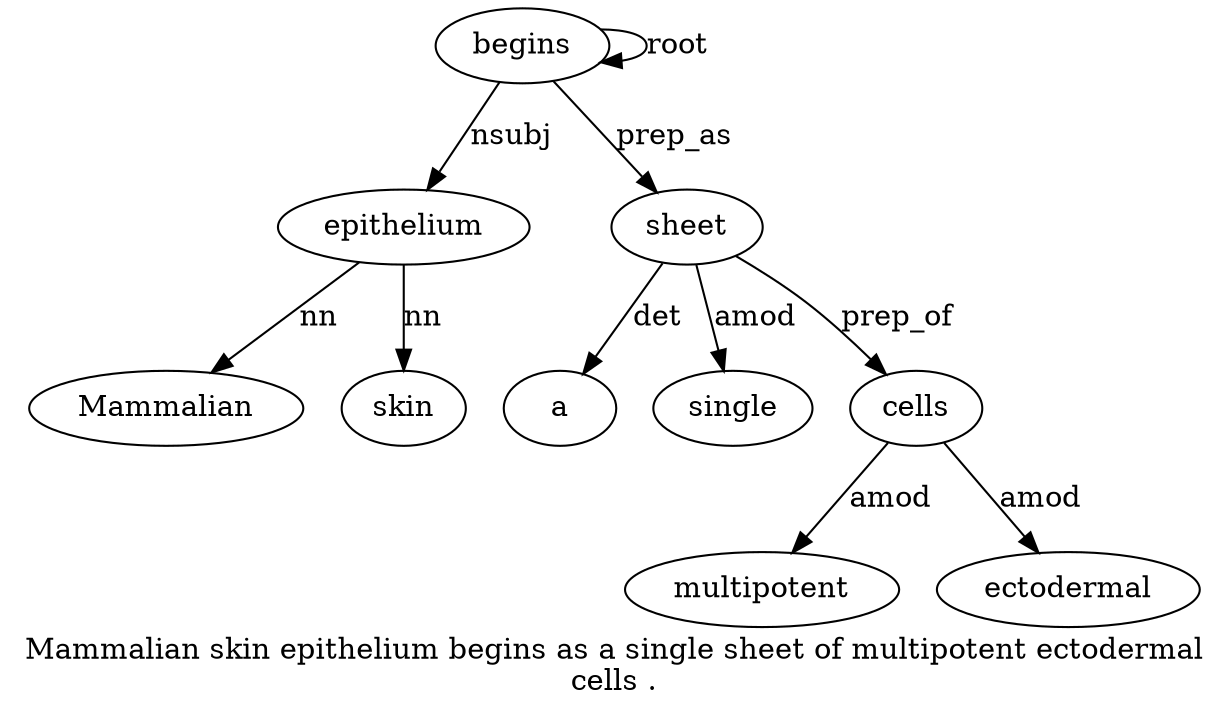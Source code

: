 digraph "Mammalian skin epithelium begins as a single sheet of multipotent ectodermal cells ." {
label="Mammalian skin epithelium begins as a single sheet of multipotent ectodermal
cells .";
epithelium3 [style=filled, fillcolor=white, label=epithelium];
Mammalian1 [style=filled, fillcolor=white, label=Mammalian];
epithelium3 -> Mammalian1  [label=nn];
skin2 [style=filled, fillcolor=white, label=skin];
epithelium3 -> skin2  [label=nn];
begins4 [style=filled, fillcolor=white, label=begins];
begins4 -> epithelium3  [label=nsubj];
begins4 -> begins4  [label=root];
sheet8 [style=filled, fillcolor=white, label=sheet];
a6 [style=filled, fillcolor=white, label=a];
sheet8 -> a6  [label=det];
single7 [style=filled, fillcolor=white, label=single];
sheet8 -> single7  [label=amod];
begins4 -> sheet8  [label=prep_as];
cells12 [style=filled, fillcolor=white, label=cells];
multipotent10 [style=filled, fillcolor=white, label=multipotent];
cells12 -> multipotent10  [label=amod];
ectodermal11 [style=filled, fillcolor=white, label=ectodermal];
cells12 -> ectodermal11  [label=amod];
sheet8 -> cells12  [label=prep_of];
}
